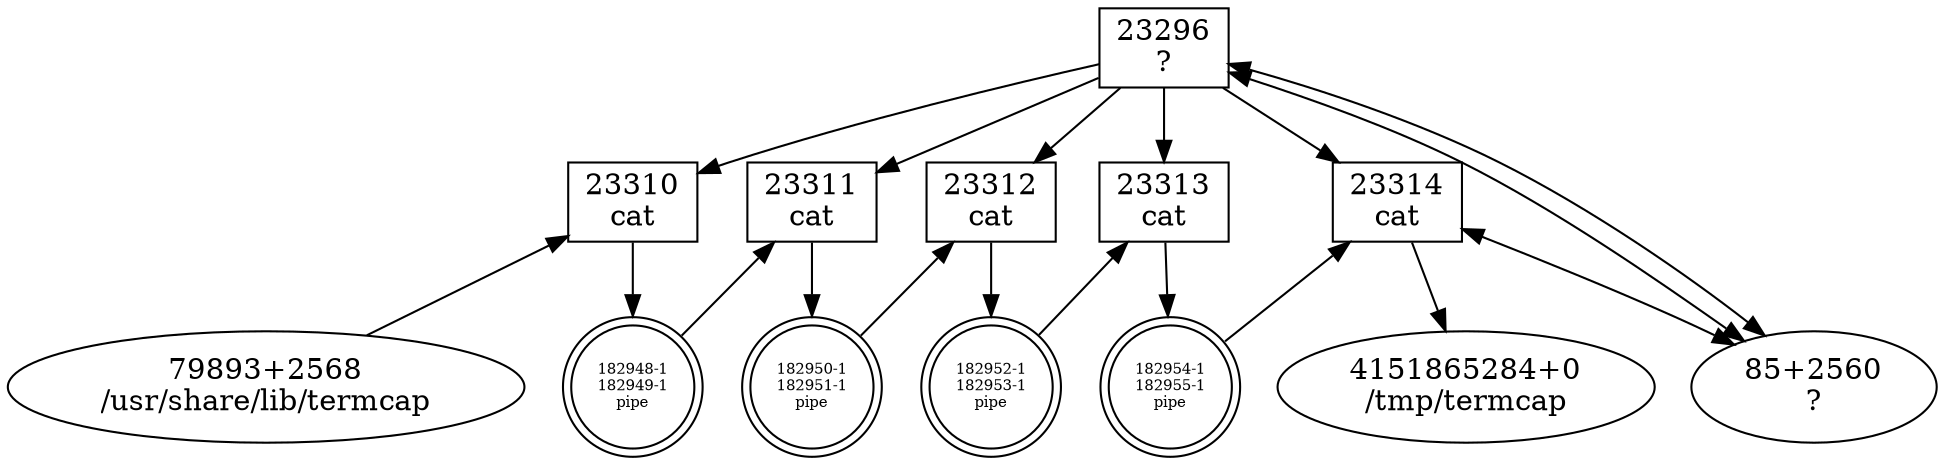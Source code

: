 # Generated Tor  2 Okt 2008 11:04:02 GMT by dot - Graphviz version 2.20.2 (Tue Jul  1 11:56:55 UTC 2008)
#
# 
# real	0m0.179s
# user	0m0.125s
# sys	0m0.036s

digraph g {
	node [label="\N", fontsize=14, fontname="Times-Roman", fontcolor=black, shape=box, color=black, width="0.5"];
	edge [fontsize=14, fontname="Times-Roman", fontcolor=black, color=black];
	graph [bb="0,0,720,710",
		_draw_="c 5 -white C 5 -white P 4 0 0 0 710 720 710 720 0 ",
		xdotversion="1.2"];
	23296 [label="23296\n?", width="0.58", pname="?", kind=proc, pos="384,191", height="0.50", _draw_="c 5 -black p 4 405 209 363 209 363 173 405 173 ", _ldraw_="F 14.000000 11 -Times-Roman c 5 -black T 384 189 0 26 5 -23296 F 14.000000 11 -Times-Roman c 5 -black T 384 177 0 5 1 -? "];
	"182948-1" [label="182948-1\n182949-1\npipe", fontsize=7, shape=doublecircle, width="0.81", kind=file, fname=pipe, subkind=pipe, pos="109,231", height="0.82", _draw_="c 5 -black e 109 231 25 25 c 5 -black e 109 231 29 29 ", _ldraw_="F 7.000000 11 -Times-Roman c 5 -black T 109 233 0 20 8 -182948-1 F 7.000000 11 -Times-Roman c 5 -black T 109 227 0 20 8 -182949-\
1 F 7.000000 11 -Times-Roman c 5 -black T 109 221 0 9 4 -pipe "];
	23310 [label="23310\ncat", width="0.58", pname=cat, kind=proc, pos="240,170", height="0.50", _draw_="c 5 -black p 4 261 188 219 188 219 152 261 152 ", _ldraw_="F 14.000000 11 -Times-Roman c 5 -black T 240 168 0 26 5 -23310 F 14.000000 11 -Times-Roman c 5 -black T 240 156 0 12 3 -cat "];
	"182950-1" [label="182950-1\n182951-1\npipe", fontsize=7, shape=doublecircle, width="0.81", kind=file, fname=pipe, subkind=pipe, pos="30,497", height="0.82", _draw_="c 5 -black e 30 497 25 25 c 5 -black e 30 497 29 29 ", _ldraw_="F 7.000000 11 -Times-Roman c 5 -black T 30 499 0 20 8 -182950-1 F 7.000000 11 -Times-Roman c 5 -black T 30 493 0 20 8 -182951-1 \
F 7.000000 11 -Times-Roman c 5 -black T 30 487 0 9 4 -pipe "];
	23311 [label="23311\ncat", width="0.58", pname=cat, kind=proc, pos="30,353", height="0.50", _draw_="c 5 -black p 4 51 371 9 371 9 335 51 335 ", _ldraw_="F 14.000000 11 -Times-Roman c 5 -black T 30 351 0 26 5 -23311 F 14.000000 11 -Times-Roman c 5 -black T 30 339 0 12 3 -cat "];
	"182952-1" [label="182952-1\n182953-1\npipe", fontsize=7, shape=doublecircle, width="0.81", kind=file, fname=pipe, subkind=pipe, pos="240,680", height="0.82", _draw_="c 5 -black e 240 680 25 25 c 5 -black e 240 680 29 29 ", _ldraw_="F 7.000000 11 -Times-Roman c 5 -black T 240 682 0 20 8 -182952-1 F 7.000000 11 -Times-Roman c 5 -black T 240 676 0 20 8 -182953-\
1 F 7.000000 11 -Times-Roman c 5 -black T 240 670 0 9 4 -pipe "];
	23312 [label="23312\ncat", width="0.58", pname=cat, kind=proc, pos="109,619", height="0.50", _draw_="c 5 -black p 4 130 637 88 637 88 601 130 601 ", _ldraw_="F 14.000000 11 -Times-Roman c 5 -black T 109 617 0 26 5 -23312 F 14.000000 11 -Times-Roman c 5 -black T 109 605 0 12 3 -cat "];
	"182954-1" [label="182954-1\n182955-1\npipe", fontsize=7, shape=doublecircle, width="0.81", kind=file, fname=pipe, subkind=pipe, pos="493,564", height="0.82", _draw_="c 5 -black e 493 564 25 25 c 5 -black e 493 564 29 29 ", _ldraw_="F 7.000000 11 -Times-Roman c 5 -black T 493 566 0 20 8 -182954-1 F 7.000000 11 -Times-Roman c 5 -black T 493 560 0 20 8 -182955-\
1 F 7.000000 11 -Times-Roman c 5 -black T 493 554 0 9 4 -pipe "];
	23313 [label="23313\ncat", width="0.58", pname=cat, kind=proc, pos="384,659", height="0.50", _draw_="c 5 -black p 4 405 677 363 677 363 641 405 641 ", _ldraw_="F 14.000000 11 -Times-Roman c 5 -black T 384 657 0 26 5 -23313 F 14.000000 11 -Times-Roman c 5 -black T 384 645 0 12 3 -cat "];
	"79893+2568" [label="79893+2568\n/usr/share/lib/termcap", shape=ellipse, width="2.11", kind=file, fname="/usr/share/lib/termcap", pos="219,23", height="0.62", _draw_="c 5 -black e 219 23 76 23 ", _ldraw_="F 14.000000 11 -Times-Roman c 5 -black T 219 21 0 53 10 -79893+2568 F 14.000000 11 -Times-Roman c 5 -black T 219 9 0 92 22 -/usr\
/share/lib/termcap "];
	"85+2560" [label="85+2560\n?", shape=ellipse, width="1.03", kind=file, fname="?", pos="493,286", height="0.62", _draw_="c 5 -black e 493 286 37 23 ", _ldraw_="F 14.000000 11 -Times-Roman c 5 -black T 493 284 0 37 7 -85+2560 F 14.000000 11 -Times-Roman c 5 -black T 493 272 0 5 1 -? "];
	23314 [label="23314\ncat", width="0.58", pname=cat, kind=proc, pos="534,425", height="0.50", _draw_="c 5 -black p 4 555 443 513 443 513 407 555 407 ", _ldraw_="F 14.000000 11 -Times-Roman c 5 -black T 534 423 0 26 5 -23314 F 14.000000 11 -Times-Roman c 5 -black T 534 411 0 12 3 -cat "];
	"4151865284+0" [label="4151865284+0\n/tmp/termcap", shape=ellipse, width="1.56", kind=file, fname="/tmp/termcap", pos="663,425", height="0.62", _draw_="c 5 -black e 663 425 56 23 ", _ldraw_="F 14.000000 11 -Times-Roman c 5 -black T 663 423 0 64 12 -4151865284+0 F 14.000000 11 -Times-Roman c 5 -black T 663 411 0 56 12 \
-/tmp/termcap "];
	23296 -> 23310 [pos="e,261,173 363,188 339,184 299,179 271,174", _draw_="c 5 -black B 4 363 188 339 184 299 179 271 174 ", _hdraw_="S 5 -solid S 15 -setlinewidth(1) c 5 -black C 5 -black P 3 271 171 261 173 271 177 "];
	23296 -> 23311 [pos="e,51,343 363,201 303,229 131,307 60,339", _draw_="c 5 -black B 4 363 201 303 229 131 307 60 339 ", _hdraw_="S 5 -solid S 15 -setlinewidth(1) c 5 -black C 5 -black P 3 59 336 51 343 62 342 "];
	23311 -> "182948-1" [dir=back, pos="s,42,335 48,327 61,305 80,276 93,256", _draw_="c 5 -black B 4 48 327 61 305 80 276 93 256 ", _tdraw_="S 5 -solid S 15 -setlinewidth(1) c 5 -black C 5 -black P 3 45 325 42 335 51 329 "];
	23310 -> "182948-1" [dir=forward, pos="e,135,219 219,180 199,189 168,203 144,215", _draw_="c 5 -black B 4 219 180 199 189 168 203 144 215 ", _hdraw_="S 5 -solid S 15 -setlinewidth(1) c 5 -black C 5 -black P 3 143 212 135 219 146 218 "];
	23296 -> 23312 [pos="e,121,601 372,209 329,276 178,512 126,592", _draw_="c 5 -black B 4 372 209 329 276 178 512 126 592 ", _hdraw_="S 5 -solid S 15 -setlinewidth(1) c 5 -black C 5 -black P 3 123 591 121 601 129 594 "];
	23312 -> "182952-1" [dir=forward, pos="e,214,668 130,629 150,638 181,652 205,664", _draw_="c 5 -black B 4 130 629 150 638 181 652 205 664 ", _hdraw_="S 5 -solid S 15 -setlinewidth(1) c 5 -black C 5 -black P 3 203 667 214 668 206 661 "];
	23312 -> "182950-1" [dir=back, pos="s,97,601 91,593 78,571 59,542 46,522", _draw_="c 5 -black B 4 91 593 78 571 59 542 46 522 ", _tdraw_="S 5 -solid S 15 -setlinewidth(1) c 5 -black C 5 -black P 3 88 595 97 601 94 591 "];
	23296 -> 23313 [pos="e,384,641 384,209 384,280 384,544 384,631", _draw_="c 5 -black B 4 384 209 384 280 384 544 384 631 ", _hdraw_="S 5 -solid S 15 -setlinewidth(1) c 5 -black C 5 -black P 3 381 631 384 641 388 631 "];
	23313 -> "182954-1" [dir=forward, pos="e,471,583 405,641 422,626 444,606 463,590", _draw_="c 5 -black B 4 405 641 422 626 444 606 463 590 ", _hdraw_="S 5 -solid S 15 -setlinewidth(1) c 5 -black C 5 -black P 3 466 592 471 583 461 587 "];
	23311 -> "182950-1" [dir=forward, pos="e,30,467 30,371 30,392 30,429 30,457", _draw_="c 5 -black B 4 30 371 30 392 30 429 30 457 ", _hdraw_="S 5 -solid S 15 -setlinewidth(1) c 5 -black C 5 -black P 3 27 457 30 467 34 457 "];
	23310 -> "79893+2568" [dir=back, pos="s,237,152 236,142 232,114 226,72 222,46", _draw_="c 5 -black B 4 236 142 232 114 226 72 222 46 ", _tdraw_="S 5 -solid S 15 -setlinewidth(1) c 5 -black C 5 -black P 3 233 142 237 152 239 142 "];
	23296 -> "85+2560" [dir=both, pos="s,398,209 e,466,270 405,217 420,232 441,249 458,263", _draw_="c 5 -black B 4 405 217 420 232 441 249 458 263 ", _hdraw_="S 5 -solid S 15 -setlinewidth(1) c 5 -black C 5 -black P 3 456 266 466 270 461 261 ", _tdraw_="S 5 -solid S 15 -setlinewidth(1) c 5 -black C 5 -black P 3 407 214 398 209 402 219 "];
	23296 -> 23314 [pos="e,522,407 396,209 422,250 486,350 516,398", _draw_="c 5 -black B 4 396 209 422 250 486 350 516 398 ", _hdraw_="S 5 -solid S 15 -setlinewidth(1) c 5 -black C 5 -black P 3 514 401 522 407 519 397 "];
	23314 -> "85+2560" [dir=both, pos="s,529,407 e,500,308 526,397 520,374 510,342 503,318", _draw_="c 5 -black B 4 526 397 520 374 510 342 503 318 ", _hdraw_="S 5 -solid S 15 -setlinewidth(1) c 5 -black C 5 -black P 3 506 317 500 308 500 319 ", _tdraw_="S 5 -solid S 15 -setlinewidth(1) c 5 -black C 5 -black P 3 523 398 529 407 529 396 "];
	23314 -> "182954-1" [dir=back, pos="s,529,443 526,453 519,477 509,512 501,536", _draw_="c 5 -black B 4 526 453 519 477 509 512 501 536 ", _tdraw_="S 5 -solid S 15 -setlinewidth(1) c 5 -black C 5 -black P 3 529 454 529 443 523 452 "];
	23296 -> "85+2560" [dir=both, pos="s,405,203 e,477,265 413,209 431,223 453,242 470,258", _draw_="c 5 -black B 4 413 209 431 223 453 242 470 258 ", _hdraw_="S 5 -solid S 15 -setlinewidth(1) c 5 -black C 5 -black P 3 467 260 477 265 472 255 ", _tdraw_="S 5 -solid S 15 -setlinewidth(1) c 5 -black C 5 -black P 3 415 206 405 203 411 212 "];
	23314 -> "4151865284+0" [dir=forward, pos="e,607,425 555,425 566,425 582,425 597,425", _draw_="c 5 -black B 4 555 425 566 425 582 425 597 425 ", _hdraw_="S 5 -solid S 15 -setlinewidth(1) c 5 -black C 5 -black P 3 597 429 607 425 597 422 "];
	23313 -> "182952-1" [dir=back, pos="s,363,662 353,664 328,667 294,673 269,676", _draw_="c 5 -black B 4 353 664 328 667 294 673 269 676 ", _tdraw_="S 5 -solid S 15 -setlinewidth(1) c 5 -black C 5 -black P 3 354 667 363 662 353 661 "];
}
